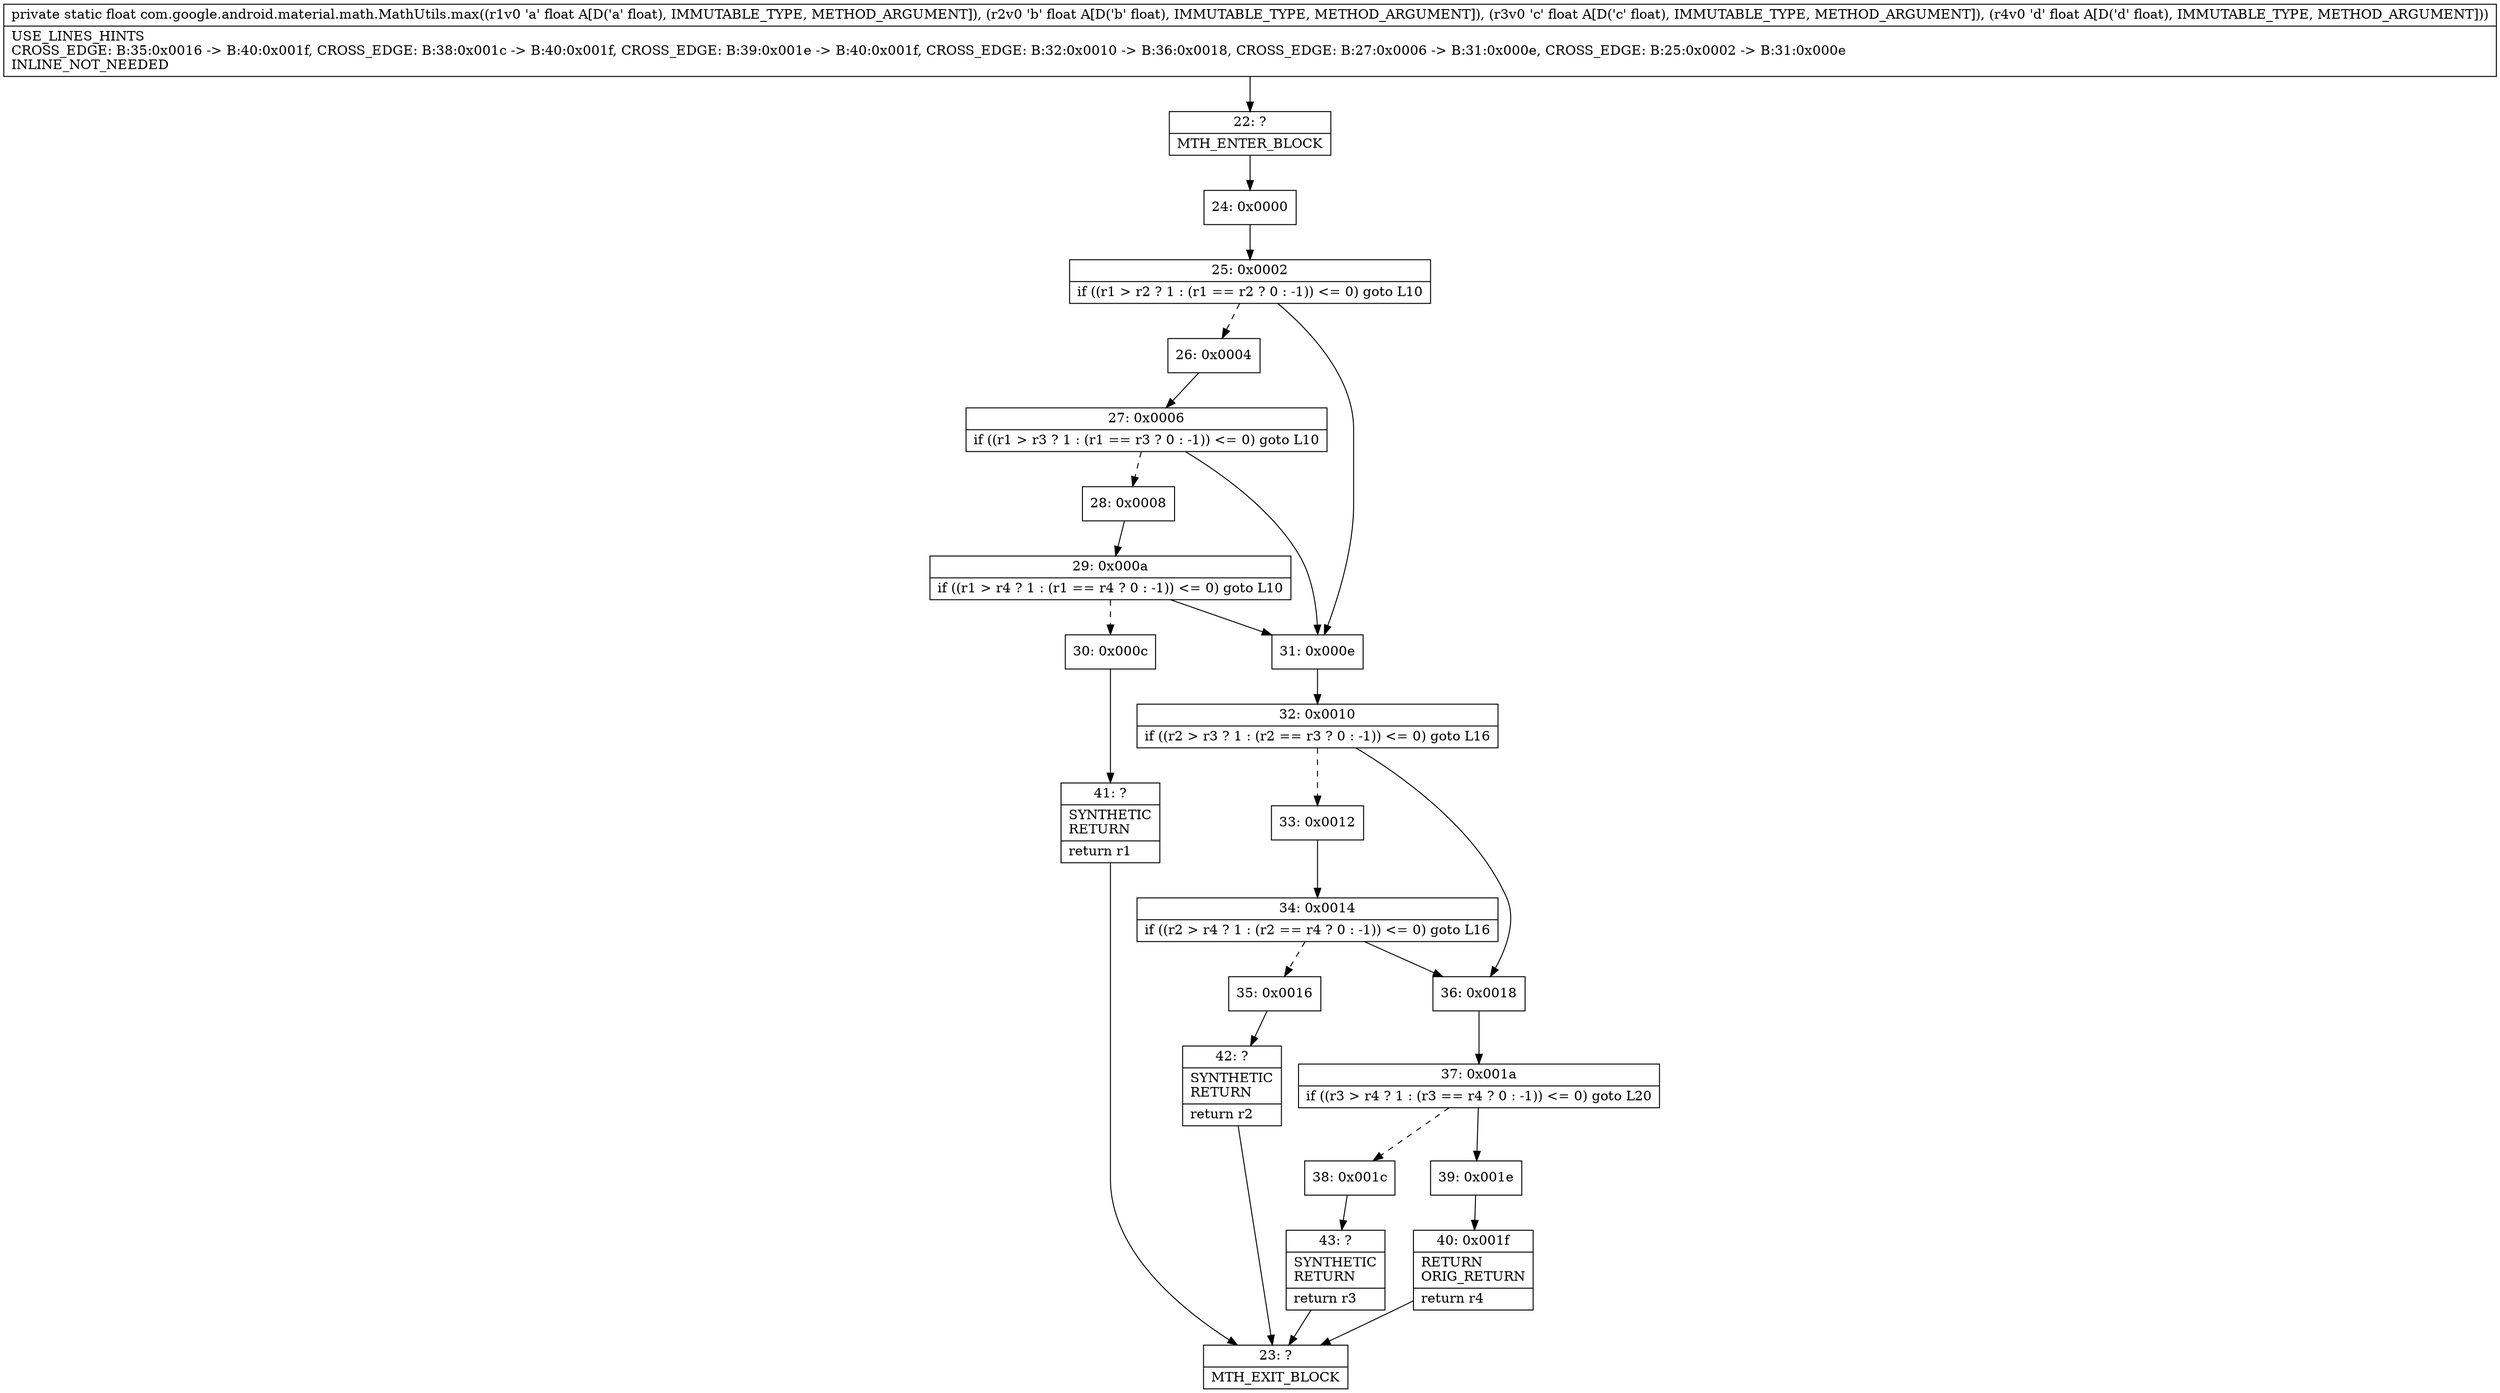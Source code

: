 digraph "CFG forcom.google.android.material.math.MathUtils.max(FFFF)F" {
Node_22 [shape=record,label="{22\:\ ?|MTH_ENTER_BLOCK\l}"];
Node_24 [shape=record,label="{24\:\ 0x0000}"];
Node_25 [shape=record,label="{25\:\ 0x0002|if ((r1 \> r2 ? 1 : (r1 == r2 ? 0 : \-1)) \<= 0) goto L10\l}"];
Node_26 [shape=record,label="{26\:\ 0x0004}"];
Node_27 [shape=record,label="{27\:\ 0x0006|if ((r1 \> r3 ? 1 : (r1 == r3 ? 0 : \-1)) \<= 0) goto L10\l}"];
Node_28 [shape=record,label="{28\:\ 0x0008}"];
Node_29 [shape=record,label="{29\:\ 0x000a|if ((r1 \> r4 ? 1 : (r1 == r4 ? 0 : \-1)) \<= 0) goto L10\l}"];
Node_30 [shape=record,label="{30\:\ 0x000c}"];
Node_41 [shape=record,label="{41\:\ ?|SYNTHETIC\lRETURN\l|return r1\l}"];
Node_23 [shape=record,label="{23\:\ ?|MTH_EXIT_BLOCK\l}"];
Node_31 [shape=record,label="{31\:\ 0x000e}"];
Node_32 [shape=record,label="{32\:\ 0x0010|if ((r2 \> r3 ? 1 : (r2 == r3 ? 0 : \-1)) \<= 0) goto L16\l}"];
Node_33 [shape=record,label="{33\:\ 0x0012}"];
Node_34 [shape=record,label="{34\:\ 0x0014|if ((r2 \> r4 ? 1 : (r2 == r4 ? 0 : \-1)) \<= 0) goto L16\l}"];
Node_35 [shape=record,label="{35\:\ 0x0016}"];
Node_42 [shape=record,label="{42\:\ ?|SYNTHETIC\lRETURN\l|return r2\l}"];
Node_36 [shape=record,label="{36\:\ 0x0018}"];
Node_37 [shape=record,label="{37\:\ 0x001a|if ((r3 \> r4 ? 1 : (r3 == r4 ? 0 : \-1)) \<= 0) goto L20\l}"];
Node_38 [shape=record,label="{38\:\ 0x001c}"];
Node_43 [shape=record,label="{43\:\ ?|SYNTHETIC\lRETURN\l|return r3\l}"];
Node_39 [shape=record,label="{39\:\ 0x001e}"];
Node_40 [shape=record,label="{40\:\ 0x001f|RETURN\lORIG_RETURN\l|return r4\l}"];
MethodNode[shape=record,label="{private static float com.google.android.material.math.MathUtils.max((r1v0 'a' float A[D('a' float), IMMUTABLE_TYPE, METHOD_ARGUMENT]), (r2v0 'b' float A[D('b' float), IMMUTABLE_TYPE, METHOD_ARGUMENT]), (r3v0 'c' float A[D('c' float), IMMUTABLE_TYPE, METHOD_ARGUMENT]), (r4v0 'd' float A[D('d' float), IMMUTABLE_TYPE, METHOD_ARGUMENT]))  | USE_LINES_HINTS\lCROSS_EDGE: B:35:0x0016 \-\> B:40:0x001f, CROSS_EDGE: B:38:0x001c \-\> B:40:0x001f, CROSS_EDGE: B:39:0x001e \-\> B:40:0x001f, CROSS_EDGE: B:32:0x0010 \-\> B:36:0x0018, CROSS_EDGE: B:27:0x0006 \-\> B:31:0x000e, CROSS_EDGE: B:25:0x0002 \-\> B:31:0x000e\lINLINE_NOT_NEEDED\l}"];
MethodNode -> Node_22;Node_22 -> Node_24;
Node_24 -> Node_25;
Node_25 -> Node_26[style=dashed];
Node_25 -> Node_31;
Node_26 -> Node_27;
Node_27 -> Node_28[style=dashed];
Node_27 -> Node_31;
Node_28 -> Node_29;
Node_29 -> Node_30[style=dashed];
Node_29 -> Node_31;
Node_30 -> Node_41;
Node_41 -> Node_23;
Node_31 -> Node_32;
Node_32 -> Node_33[style=dashed];
Node_32 -> Node_36;
Node_33 -> Node_34;
Node_34 -> Node_35[style=dashed];
Node_34 -> Node_36;
Node_35 -> Node_42;
Node_42 -> Node_23;
Node_36 -> Node_37;
Node_37 -> Node_38[style=dashed];
Node_37 -> Node_39;
Node_38 -> Node_43;
Node_43 -> Node_23;
Node_39 -> Node_40;
Node_40 -> Node_23;
}

